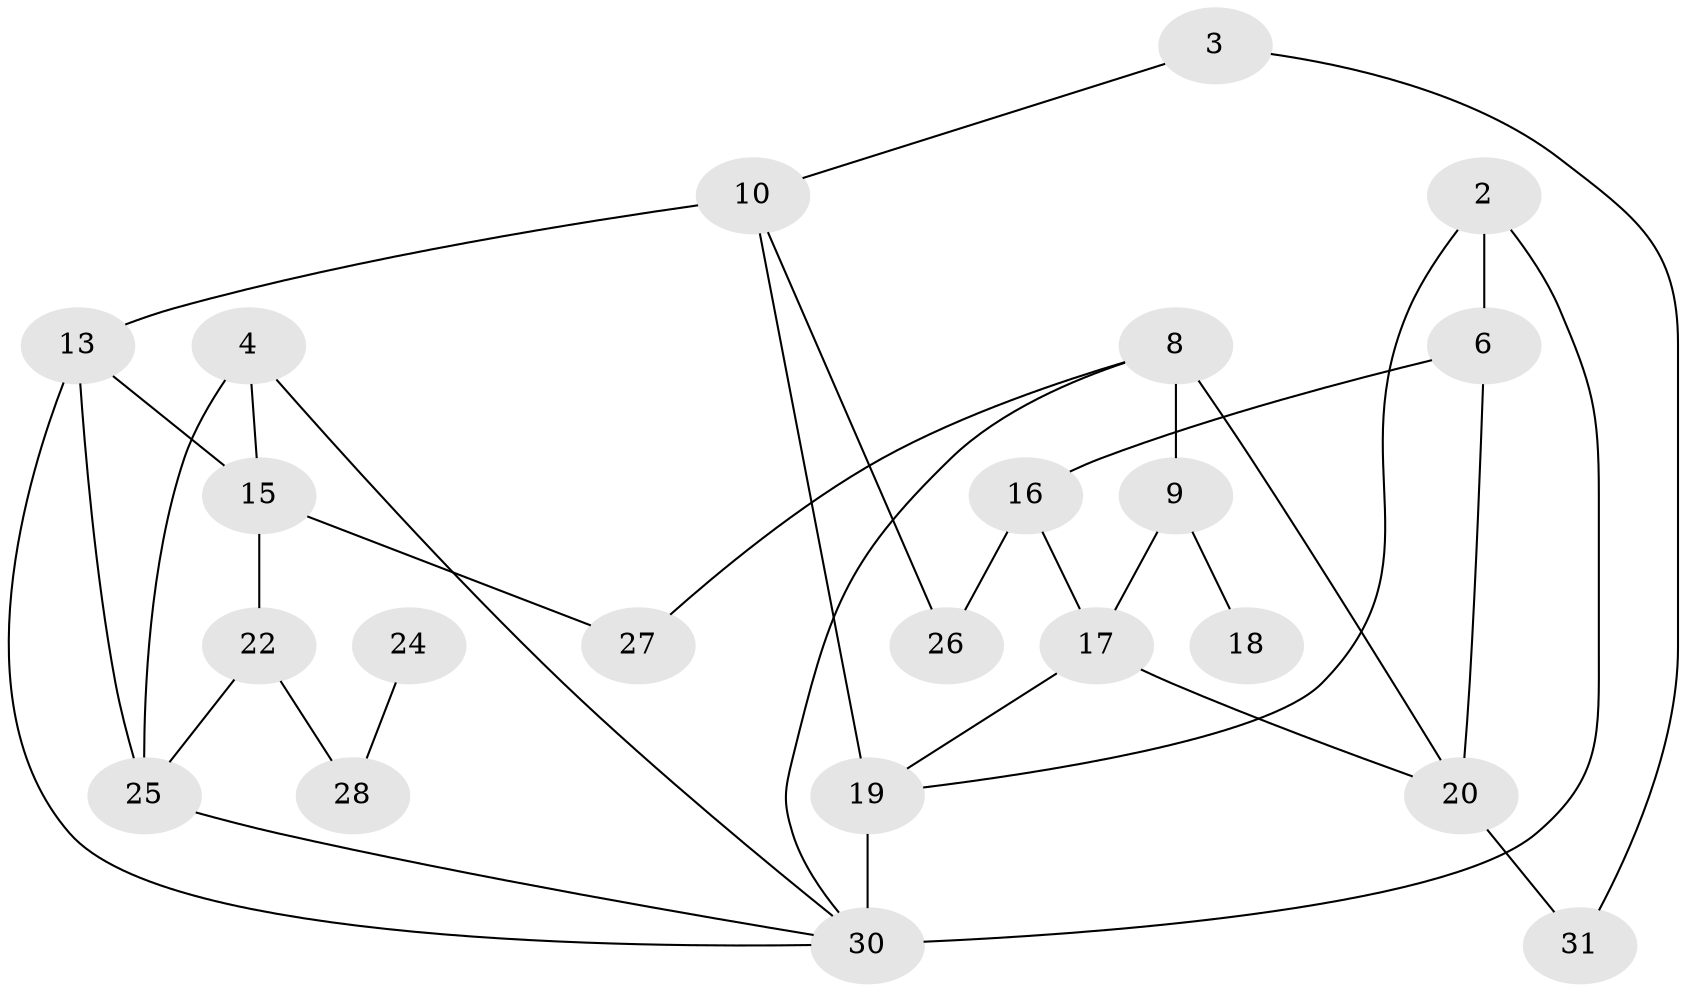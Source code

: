 // original degree distribution, {2: 0.3114754098360656, 0: 0.11475409836065574, 4: 0.14754098360655737, 3: 0.18032786885245902, 1: 0.18032786885245902, 5: 0.04918032786885246, 7: 0.01639344262295082}
// Generated by graph-tools (version 1.1) at 2025/35/03/04/25 23:35:44]
// undirected, 22 vertices, 34 edges
graph export_dot {
  node [color=gray90,style=filled];
  2;
  3;
  4;
  6;
  8;
  9;
  10;
  13;
  15;
  16;
  17;
  18;
  19;
  20;
  22;
  24;
  25;
  26;
  27;
  28;
  30;
  31;
  2 -- 6 [weight=1.0];
  2 -- 19 [weight=1.0];
  2 -- 30 [weight=1.0];
  3 -- 10 [weight=1.0];
  3 -- 31 [weight=1.0];
  4 -- 15 [weight=1.0];
  4 -- 25 [weight=2.0];
  4 -- 30 [weight=1.0];
  6 -- 16 [weight=1.0];
  6 -- 20 [weight=1.0];
  8 -- 9 [weight=2.0];
  8 -- 20 [weight=1.0];
  8 -- 27 [weight=1.0];
  8 -- 30 [weight=1.0];
  9 -- 17 [weight=1.0];
  9 -- 18 [weight=1.0];
  10 -- 13 [weight=1.0];
  10 -- 19 [weight=1.0];
  10 -- 26 [weight=1.0];
  13 -- 15 [weight=1.0];
  13 -- 25 [weight=1.0];
  13 -- 30 [weight=1.0];
  15 -- 22 [weight=1.0];
  15 -- 27 [weight=1.0];
  16 -- 17 [weight=1.0];
  16 -- 26 [weight=1.0];
  17 -- 19 [weight=1.0];
  17 -- 20 [weight=1.0];
  19 -- 30 [weight=4.0];
  20 -- 31 [weight=1.0];
  22 -- 25 [weight=1.0];
  22 -- 28 [weight=1.0];
  24 -- 28 [weight=1.0];
  25 -- 30 [weight=1.0];
}

